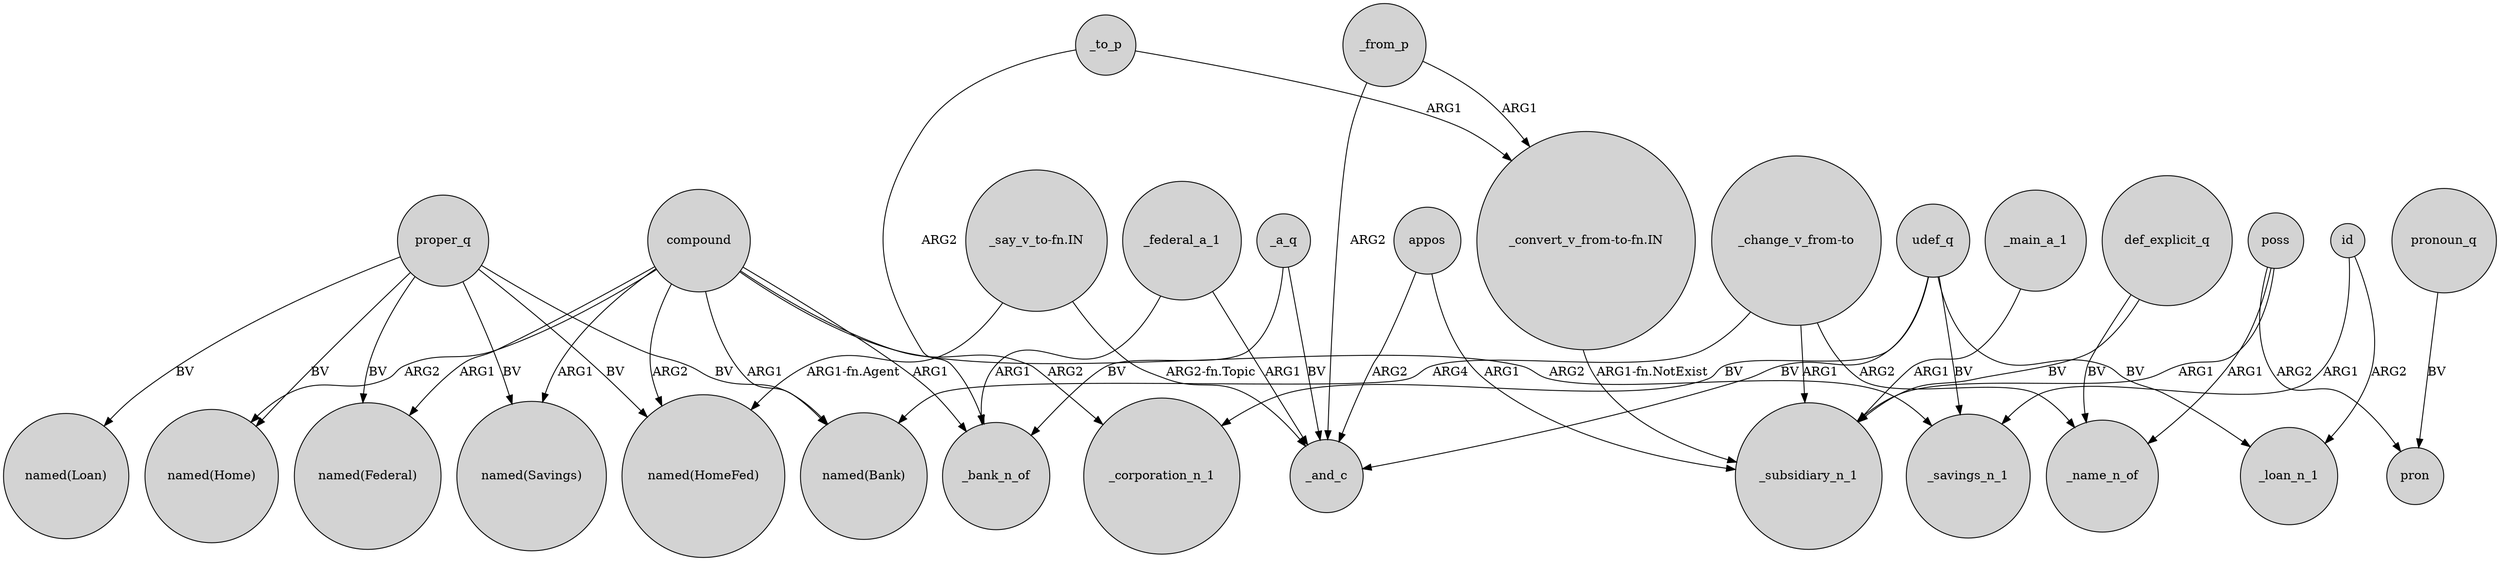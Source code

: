 digraph {
	node [shape=circle style=filled]
	"_change_v_from-to" -> "named(Bank)" [label=ARG4]
	compound -> "named(Federal)" [label=ARG1]
	id -> _savings_n_1 [label=ARG1]
	compound -> "named(HomeFed)" [label=ARG2]
	poss -> pron [label=ARG2]
	def_explicit_q -> _subsidiary_n_1 [label=BV]
	poss -> _subsidiary_n_1 [label=ARG1]
	_federal_a_1 -> _bank_n_of [label=ARG1]
	compound -> "named(Savings)" [label=ARG1]
	proper_q -> "named(Home)" [label=BV]
	compound -> _savings_n_1 [label=ARG2]
	compound -> _bank_n_of [label=ARG1]
	compound -> _corporation_n_1 [label=ARG2]
	"_change_v_from-to" -> _subsidiary_n_1 [label=ARG1]
	udef_q -> _savings_n_1 [label=BV]
	_federal_a_1 -> _and_c [label=ARG1]
	compound -> "named(Home)" [label=ARG2]
	proper_q -> "named(Bank)" [label=BV]
	pronoun_q -> pron [label=BV]
	udef_q -> _corporation_n_1 [label=BV]
	id -> _loan_n_1 [label=ARG2]
	appos -> _and_c [label=ARG2]
	_from_p -> "_convert_v_from-to-fn.IN" [label=ARG1]
	proper_q -> "named(HomeFed)" [label=BV]
	"_say_v_to-fn.IN" -> "named(HomeFed)" [label="ARG1-fn.Agent"]
	_a_q -> _and_c [label=BV]
	"_change_v_from-to" -> _name_n_of [label=ARG2]
	"_say_v_to-fn.IN" -> _and_c [label="ARG2-fn.Topic"]
	_to_p -> _bank_n_of [label=ARG2]
	appos -> _subsidiary_n_1 [label=ARG1]
	proper_q -> "named(Federal)" [label=BV]
	poss -> _name_n_of [label=ARG1]
	proper_q -> "named(Savings)" [label=BV]
	compound -> "named(Bank)" [label=ARG1]
	proper_q -> "named(Loan)" [label=BV]
	_main_a_1 -> _subsidiary_n_1 [label=ARG1]
	_to_p -> "_convert_v_from-to-fn.IN" [label=ARG1]
	_from_p -> _and_c [label=ARG2]
	udef_q -> _and_c [label=BV]
	_a_q -> _bank_n_of [label=BV]
	udef_q -> _loan_n_1 [label=BV]
	"_convert_v_from-to-fn.IN" -> _subsidiary_n_1 [label="ARG1-fn.NotExist"]
	def_explicit_q -> _name_n_of [label=BV]
}
